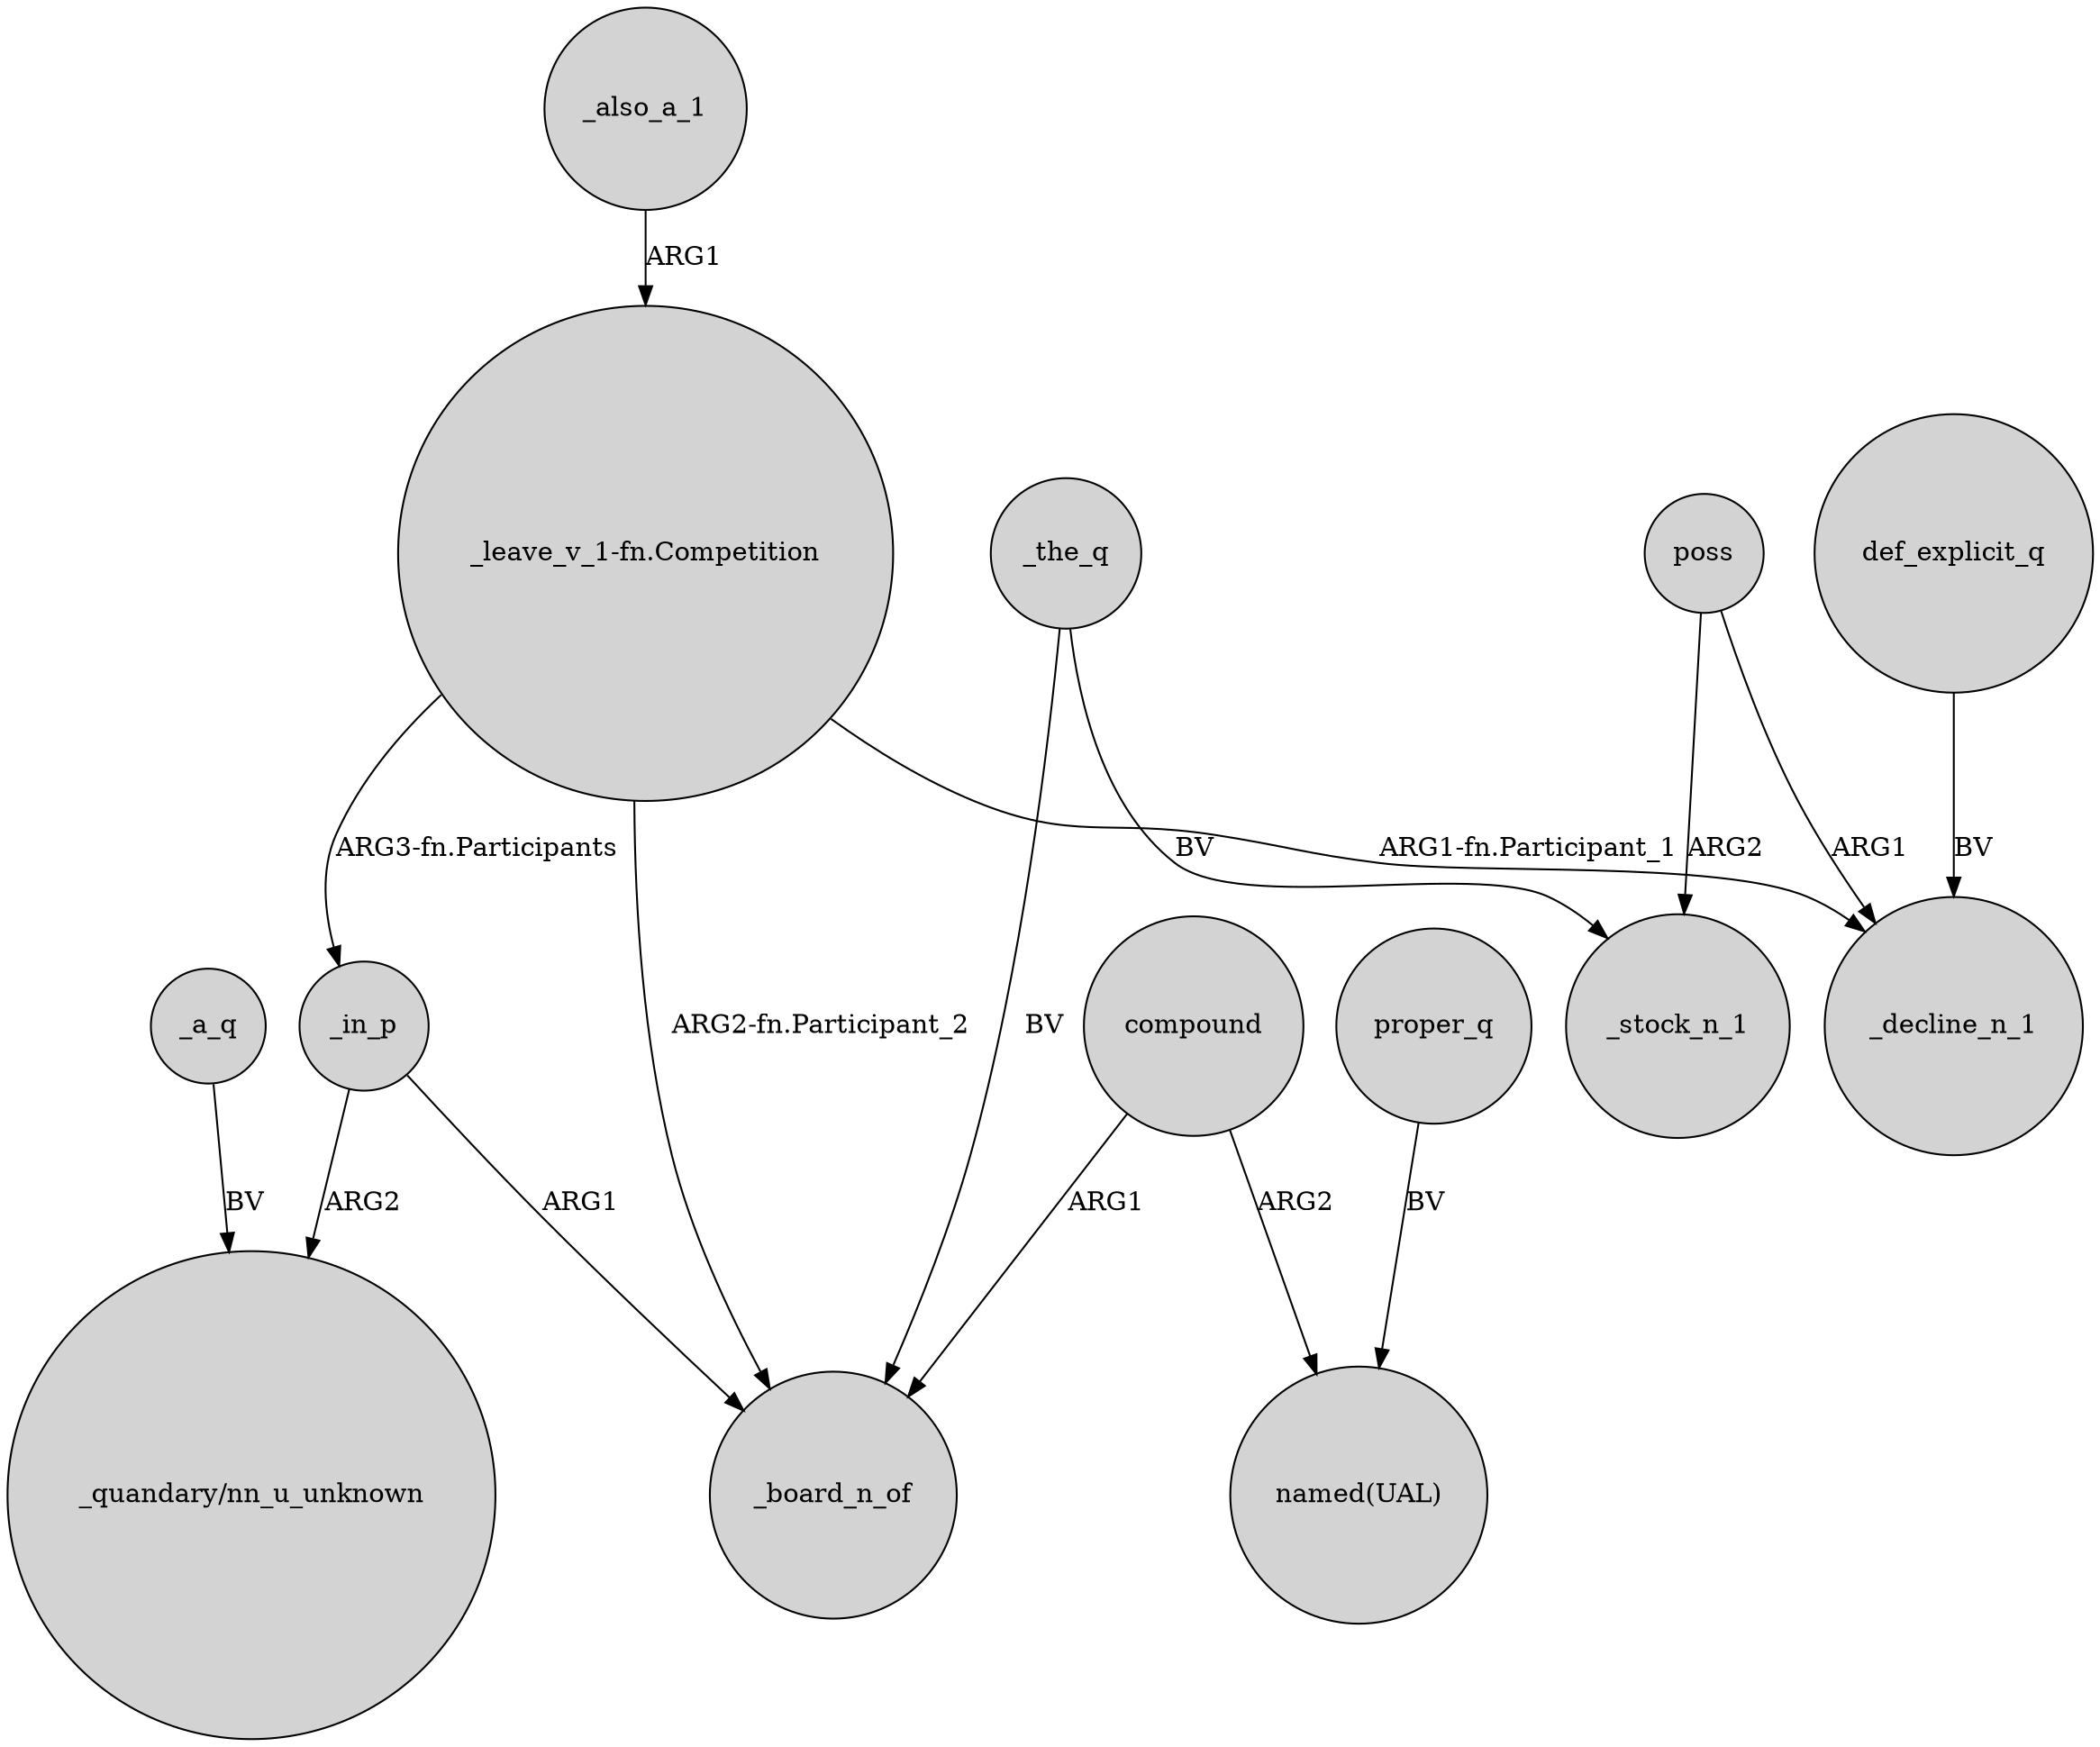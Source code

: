 digraph {
	node [shape=circle style=filled]
	"_leave_v_1-fn.Competition" -> _in_p [label="ARG3-fn.Participants"]
	_in_p -> "_quandary/nn_u_unknown" [label=ARG2]
	"_leave_v_1-fn.Competition" -> _board_n_of [label="ARG2-fn.Participant_2"]
	_in_p -> _board_n_of [label=ARG1]
	compound -> _board_n_of [label=ARG1]
	"_leave_v_1-fn.Competition" -> _decline_n_1 [label="ARG1-fn.Participant_1"]
	_the_q -> _board_n_of [label=BV]
	_a_q -> "_quandary/nn_u_unknown" [label=BV]
	poss -> _stock_n_1 [label=ARG2]
	poss -> _decline_n_1 [label=ARG1]
	proper_q -> "named(UAL)" [label=BV]
	def_explicit_q -> _decline_n_1 [label=BV]
	_the_q -> _stock_n_1 [label=BV]
	_also_a_1 -> "_leave_v_1-fn.Competition" [label=ARG1]
	compound -> "named(UAL)" [label=ARG2]
}
